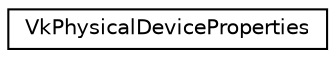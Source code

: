 digraph "Graphical Class Hierarchy"
{
 // LATEX_PDF_SIZE
  edge [fontname="Helvetica",fontsize="10",labelfontname="Helvetica",labelfontsize="10"];
  node [fontname="Helvetica",fontsize="10",shape=record];
  rankdir="LR";
  Node0 [label="VkPhysicalDeviceProperties",height=0.2,width=0.4,color="black", fillcolor="white", style="filled",URL="$structVkPhysicalDeviceProperties.html",tooltip=" "];
}

